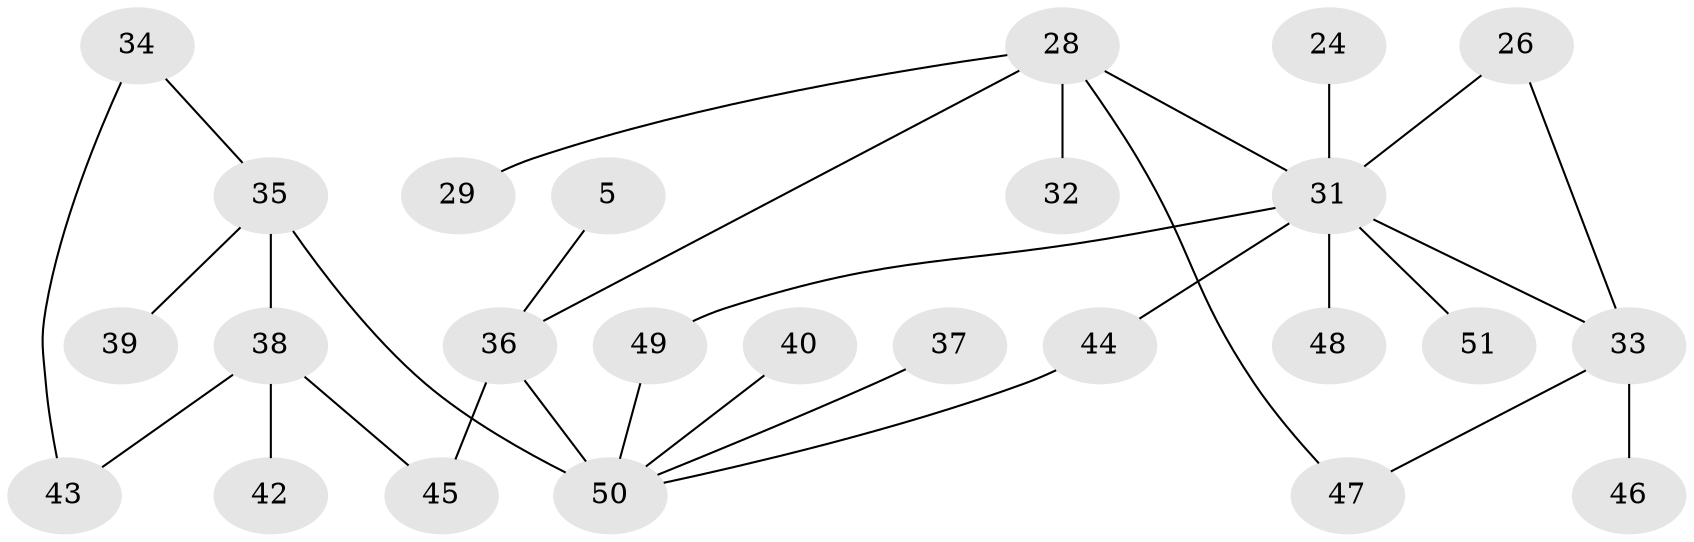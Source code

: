 // original degree distribution, {5: 0.058823529411764705, 6: 0.0392156862745098, 4: 0.09803921568627451, 1: 0.27450980392156865, 2: 0.39215686274509803, 3: 0.13725490196078433}
// Generated by graph-tools (version 1.1) at 2025/45/03/04/25 21:45:09]
// undirected, 25 vertices, 30 edges
graph export_dot {
graph [start="1"]
  node [color=gray90,style=filled];
  5;
  24 [super="+18"];
  26;
  28 [super="+23+4"];
  29;
  31 [super="+7+14"];
  32;
  33 [super="+19"];
  34 [super="+8"];
  35 [super="+3+13"];
  36 [super="+12+2"];
  37;
  38 [super="+30+20"];
  39;
  40;
  42;
  43;
  44 [super="+21"];
  45 [super="+27"];
  46;
  47;
  48 [super="+16"];
  49;
  50 [super="+10+41+9+15"];
  51;
  5 -- 36;
  24 -- 31;
  26 -- 33;
  26 -- 31;
  28 -- 31 [weight=2];
  28 -- 36 [weight=2];
  28 -- 29;
  28 -- 47;
  28 -- 32;
  31 -- 49;
  31 -- 51;
  31 -- 44;
  31 -- 48;
  31 -- 33;
  33 -- 46;
  33 -- 47;
  34 -- 43;
  34 -- 35;
  35 -- 39;
  35 -- 38 [weight=2];
  35 -- 50;
  36 -- 45;
  36 -- 50 [weight=3];
  37 -- 50;
  38 -- 42;
  38 -- 43;
  38 -- 45;
  40 -- 50;
  44 -- 50;
  49 -- 50;
}
